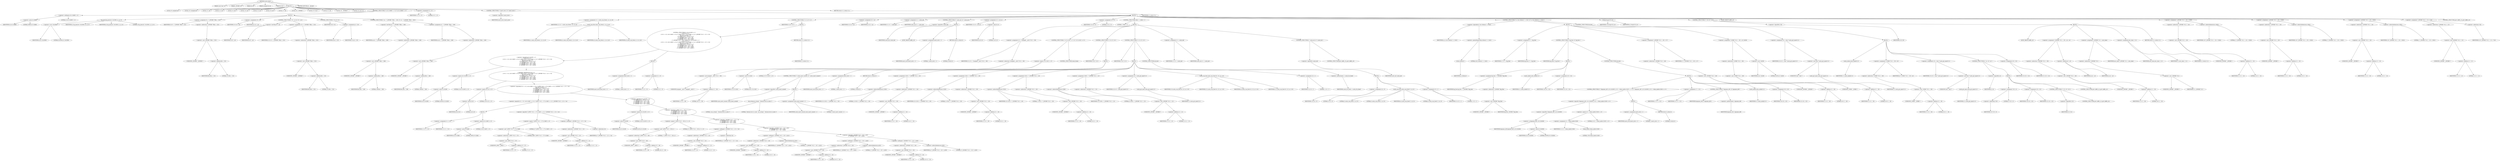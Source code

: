digraph cache_insert {  
"1000115" [label = "(METHOD,cache_insert)" ]
"1000116" [label = "(PARAM,const char *a1)" ]
"1000117" [label = "(PARAM,_DWORD *a2)" ]
"1000118" [label = "(PARAM,int a3)" ]
"1000119" [label = "(PARAM,unsigned int a4)" ]
"1000120" [label = "(PARAM,int a5)" ]
"1000121" [label = "(BLOCK,,)" ]
"1000122" [label = "(LOCAL,v9: unsigned int)" ]
"1000123" [label = "(LOCAL,v10: unsigned int)" ]
"1000124" [label = "(LOCAL,v11: int)" ]
"1000125" [label = "(LOCAL,v12: int)" ]
"1000126" [label = "(LOCAL,v13: int)" ]
"1000127" [label = "(LOCAL,v14: int)" ]
"1000128" [label = "(LOCAL,v15: int)" ]
"1000129" [label = "(LOCAL,v16: int)" ]
"1000130" [label = "(LOCAL,v17: int)" ]
"1000131" [label = "(LOCAL,v18: _DWORD *)" ]
"1000132" [label = "(LOCAL,v19: char *)" ]
"1000133" [label = "(LOCAL,v21: int)" ]
"1000134" [label = "(LOCAL,v22: _DWORD *)" ]
"1000135" [label = "(LOCAL,v23: int [ 4 ])" ]
"1000136" [label = "(CONTROL_STRUCTURE,if ( (a5 & 0x980) != 0 ),if ( (a5 & 0x980) != 0 ))" ]
"1000137" [label = "(<operator>.notEquals,(a5 & 0x980) != 0)" ]
"1000138" [label = "(<operator>.and,a5 & 0x980)" ]
"1000139" [label = "(IDENTIFIER,a5,a5 & 0x980)" ]
"1000140" [label = "(LITERAL,0x980,a5 & 0x980)" ]
"1000141" [label = "(LITERAL,0,(a5 & 0x980) != 0)" ]
"1000142" [label = "(BLOCK,,)" ]
"1000143" [label = "(log_query,log_query(a5 | 0x10000, a1, a2, 0))" ]
"1000144" [label = "(<operator>.or,a5 | 0x10000)" ]
"1000145" [label = "(IDENTIFIER,a5,a5 | 0x10000)" ]
"1000146" [label = "(LITERAL,0x10000,a5 | 0x10000)" ]
"1000147" [label = "(IDENTIFIER,a1,log_query(a5 | 0x10000, a1, a2, 0))" ]
"1000148" [label = "(IDENTIFIER,a2,log_query(a5 | 0x10000, a1, a2, 0))" ]
"1000149" [label = "(LITERAL,0,log_query(a5 | 0x10000, a1, a2, 0))" ]
"1000150" [label = "(<operator>.assignment,v9 = *(_DWORD *)(fbss + 252))" ]
"1000151" [label = "(IDENTIFIER,v9,v9 = *(_DWORD *)(fbss + 252))" ]
"1000152" [label = "(<operator>.indirection,*(_DWORD *)(fbss + 252))" ]
"1000153" [label = "(<operator>.cast,(_DWORD *)(fbss + 252))" ]
"1000154" [label = "(UNKNOWN,_DWORD *,_DWORD *)" ]
"1000155" [label = "(<operator>.addition,fbss + 252)" ]
"1000156" [label = "(IDENTIFIER,fbss,fbss + 252)" ]
"1000157" [label = "(LITERAL,252,fbss + 252)" ]
"1000158" [label = "(<operator>.assignment,v10 = a4)" ]
"1000159" [label = "(IDENTIFIER,v10,v10 = a4)" ]
"1000160" [label = "(IDENTIFIER,a4,v10 = a4)" ]
"1000161" [label = "(CONTROL_STRUCTURE,if ( v9 < a4 ),if ( v9 < a4 ))" ]
"1000162" [label = "(<operator>.lessThan,v9 < a4)" ]
"1000163" [label = "(IDENTIFIER,v9,v9 < a4)" ]
"1000164" [label = "(IDENTIFIER,a4,v9 < a4)" ]
"1000165" [label = "(<operator>.assignment,v10 = *(_DWORD *)(fbss + 252))" ]
"1000166" [label = "(IDENTIFIER,v10,v10 = *(_DWORD *)(fbss + 252))" ]
"1000167" [label = "(<operator>.indirection,*(_DWORD *)(fbss + 252))" ]
"1000168" [label = "(<operator>.cast,(_DWORD *)(fbss + 252))" ]
"1000169" [label = "(UNKNOWN,_DWORD *,_DWORD *)" ]
"1000170" [label = "(<operator>.addition,fbss + 252)" ]
"1000171" [label = "(IDENTIFIER,fbss,fbss + 252)" ]
"1000172" [label = "(LITERAL,252,fbss + 252)" ]
"1000173" [label = "(CONTROL_STRUCTURE,if ( v9 ),if ( v9 ))" ]
"1000174" [label = "(IDENTIFIER,v9,if ( v9 ))" ]
"1000175" [label = "(<operator>.assignment,a4 = v10)" ]
"1000176" [label = "(IDENTIFIER,a4,a4 = v10)" ]
"1000177" [label = "(IDENTIFIER,v10,a4 = v10)" ]
"1000178" [label = "(CONTROL_STRUCTURE,if ( a4 < *(_DWORD *)(fbss + 248) ),if ( a4 < *(_DWORD *)(fbss + 248) ))" ]
"1000179" [label = "(<operator>.lessThan,a4 < *(_DWORD *)(fbss + 248))" ]
"1000180" [label = "(IDENTIFIER,a4,a4 < *(_DWORD *)(fbss + 248))" ]
"1000181" [label = "(<operator>.indirection,*(_DWORD *)(fbss + 248))" ]
"1000182" [label = "(<operator>.cast,(_DWORD *)(fbss + 248))" ]
"1000183" [label = "(UNKNOWN,_DWORD *,_DWORD *)" ]
"1000184" [label = "(<operator>.addition,fbss + 248)" ]
"1000185" [label = "(IDENTIFIER,fbss,fbss + 248)" ]
"1000186" [label = "(LITERAL,248,fbss + 248)" ]
"1000187" [label = "(<operator>.assignment,a4 = *(_DWORD *)(fbss + 248))" ]
"1000188" [label = "(IDENTIFIER,a4,a4 = *(_DWORD *)(fbss + 248))" ]
"1000189" [label = "(<operator>.indirection,*(_DWORD *)(fbss + 248))" ]
"1000190" [label = "(<operator>.cast,(_DWORD *)(fbss + 248))" ]
"1000191" [label = "(UNKNOWN,_DWORD *,_DWORD *)" ]
"1000192" [label = "(<operator>.addition,fbss + 248)" ]
"1000193" [label = "(IDENTIFIER,fbss,fbss + 248)" ]
"1000194" [label = "(LITERAL,248,fbss + 248)" ]
"1000195" [label = "(<operator>.assignment,v11 = 0)" ]
"1000196" [label = "(IDENTIFIER,v11,v11 = 0)" ]
"1000197" [label = "(LITERAL,0,v11 = 0)" ]
"1000198" [label = "(CONTROL_STRUCTURE,if ( !insert_error ),if ( !insert_error ))" ]
"1000199" [label = "(<operator>.logicalNot,!insert_error)" ]
"1000200" [label = "(IDENTIFIER,insert_error,!insert_error)" ]
"1000201" [label = "(BLOCK,,)" ]
"1000202" [label = "(<operator>.assignment,v12 = cache_scan_free(a1, a2, a3, a5))" ]
"1000203" [label = "(IDENTIFIER,v12,v12 = cache_scan_free(a1, a2, a3, a5))" ]
"1000204" [label = "(cache_scan_free,cache_scan_free(a1, a2, a3, a5))" ]
"1000205" [label = "(IDENTIFIER,a1,cache_scan_free(a1, a2, a3, a5))" ]
"1000206" [label = "(IDENTIFIER,a2,cache_scan_free(a1, a2, a3, a5))" ]
"1000207" [label = "(IDENTIFIER,a3,cache_scan_free(a1, a2, a3, a5))" ]
"1000208" [label = "(IDENTIFIER,a5,cache_scan_free(a1, a2, a3, a5))" ]
"1000209" [label = "(CONTROL_STRUCTURE,if ( v12 ),if ( v12 ))" ]
"1000210" [label = "(IDENTIFIER,v12,if ( v12 ))" ]
"1000211" [label = "(BLOCK,,)" ]
"1000212" [label = "(CONTROL_STRUCTURE,if ( (a5 & 0x180) == 0\n        || (a5 & 8) == 0\n        || ((v11 = v12, (a5 & 0x80) == 0) || (*(_BYTE *)(v12 + 37) & 0x80) == 0 || *(_DWORD *)(v12 + 12) != *a2)\n        && ((a5 & 0x100) == 0\n         || (*(_BYTE *)(v12 + 36) & 1) == 0\n         || *(_DWORD *)(v12 + 12) != *a2\n         || *(_DWORD *)(v12 + 16) != a2[1]\n         || *(_DWORD *)(v12 + 20) != a2[2]\n         || *(_DWORD *)(v12 + 24) != a2[3]) ),if ( (a5 & 0x180) == 0\n        || (a5 & 8) == 0\n        || ((v11 = v12, (a5 & 0x80) == 0) || (*(_BYTE *)(v12 + 37) & 0x80) == 0 || *(_DWORD *)(v12 + 12) != *a2)\n        && ((a5 & 0x100) == 0\n         || (*(_BYTE *)(v12 + 36) & 1) == 0\n         || *(_DWORD *)(v12 + 12) != *a2\n         || *(_DWORD *)(v12 + 16) != a2[1]\n         || *(_DWORD *)(v12 + 20) != a2[2]\n         || *(_DWORD *)(v12 + 24) != a2[3]) ))" ]
"1000213" [label = "(<operator>.logicalOr,(a5 & 0x180) == 0\n        || (a5 & 8) == 0\n        || ((v11 = v12, (a5 & 0x80) == 0) || (*(_BYTE *)(v12 + 37) & 0x80) == 0 || *(_DWORD *)(v12 + 12) != *a2)\n        && ((a5 & 0x100) == 0\n         || (*(_BYTE *)(v12 + 36) & 1) == 0\n         || *(_DWORD *)(v12 + 12) != *a2\n         || *(_DWORD *)(v12 + 16) != a2[1]\n         || *(_DWORD *)(v12 + 20) != a2[2]\n         || *(_DWORD *)(v12 + 24) != a2[3]))" ]
"1000214" [label = "(<operator>.equals,(a5 & 0x180) == 0)" ]
"1000215" [label = "(<operator>.and,a5 & 0x180)" ]
"1000216" [label = "(IDENTIFIER,a5,a5 & 0x180)" ]
"1000217" [label = "(LITERAL,0x180,a5 & 0x180)" ]
"1000218" [label = "(LITERAL,0,(a5 & 0x180) == 0)" ]
"1000219" [label = "(<operator>.logicalOr,(a5 & 8) == 0\n        || ((v11 = v12, (a5 & 0x80) == 0) || (*(_BYTE *)(v12 + 37) & 0x80) == 0 || *(_DWORD *)(v12 + 12) != *a2)\n        && ((a5 & 0x100) == 0\n         || (*(_BYTE *)(v12 + 36) & 1) == 0\n         || *(_DWORD *)(v12 + 12) != *a2\n         || *(_DWORD *)(v12 + 16) != a2[1]\n         || *(_DWORD *)(v12 + 20) != a2[2]\n         || *(_DWORD *)(v12 + 24) != a2[3]))" ]
"1000220" [label = "(<operator>.equals,(a5 & 8) == 0)" ]
"1000221" [label = "(<operator>.and,a5 & 8)" ]
"1000222" [label = "(IDENTIFIER,a5,a5 & 8)" ]
"1000223" [label = "(LITERAL,8,a5 & 8)" ]
"1000224" [label = "(LITERAL,0,(a5 & 8) == 0)" ]
"1000225" [label = "(<operator>.logicalAnd,((v11 = v12, (a5 & 0x80) == 0) || (*(_BYTE *)(v12 + 37) & 0x80) == 0 || *(_DWORD *)(v12 + 12) != *a2)\n        && ((a5 & 0x100) == 0\n         || (*(_BYTE *)(v12 + 36) & 1) == 0\n         || *(_DWORD *)(v12 + 12) != *a2\n         || *(_DWORD *)(v12 + 16) != a2[1]\n         || *(_DWORD *)(v12 + 20) != a2[2]\n         || *(_DWORD *)(v12 + 24) != a2[3]))" ]
"1000226" [label = "(<operator>.logicalOr,(v11 = v12, (a5 & 0x80) == 0) || (*(_BYTE *)(v12 + 37) & 0x80) == 0 || *(_DWORD *)(v12 + 12) != *a2)" ]
"1000227" [label = "(BLOCK,,)" ]
"1000228" [label = "(<operator>.assignment,v11 = v12)" ]
"1000229" [label = "(IDENTIFIER,v11,v11 = v12)" ]
"1000230" [label = "(IDENTIFIER,v12,v11 = v12)" ]
"1000231" [label = "(<operator>.equals,(a5 & 0x80) == 0)" ]
"1000232" [label = "(<operator>.and,a5 & 0x80)" ]
"1000233" [label = "(IDENTIFIER,a5,a5 & 0x80)" ]
"1000234" [label = "(LITERAL,0x80,a5 & 0x80)" ]
"1000235" [label = "(LITERAL,0,(a5 & 0x80) == 0)" ]
"1000236" [label = "(<operator>.logicalOr,(*(_BYTE *)(v12 + 37) & 0x80) == 0 || *(_DWORD *)(v12 + 12) != *a2)" ]
"1000237" [label = "(<operator>.equals,(*(_BYTE *)(v12 + 37) & 0x80) == 0)" ]
"1000238" [label = "(<operator>.and,*(_BYTE *)(v12 + 37) & 0x80)" ]
"1000239" [label = "(<operator>.indirection,*(_BYTE *)(v12 + 37))" ]
"1000240" [label = "(<operator>.cast,(_BYTE *)(v12 + 37))" ]
"1000241" [label = "(UNKNOWN,_BYTE *,_BYTE *)" ]
"1000242" [label = "(<operator>.addition,v12 + 37)" ]
"1000243" [label = "(IDENTIFIER,v12,v12 + 37)" ]
"1000244" [label = "(LITERAL,37,v12 + 37)" ]
"1000245" [label = "(LITERAL,0x80,*(_BYTE *)(v12 + 37) & 0x80)" ]
"1000246" [label = "(LITERAL,0,(*(_BYTE *)(v12 + 37) & 0x80) == 0)" ]
"1000247" [label = "(<operator>.notEquals,*(_DWORD *)(v12 + 12) != *a2)" ]
"1000248" [label = "(<operator>.indirection,*(_DWORD *)(v12 + 12))" ]
"1000249" [label = "(<operator>.cast,(_DWORD *)(v12 + 12))" ]
"1000250" [label = "(UNKNOWN,_DWORD *,_DWORD *)" ]
"1000251" [label = "(<operator>.addition,v12 + 12)" ]
"1000252" [label = "(IDENTIFIER,v12,v12 + 12)" ]
"1000253" [label = "(LITERAL,12,v12 + 12)" ]
"1000254" [label = "(<operator>.indirection,*a2)" ]
"1000255" [label = "(IDENTIFIER,a2,*(_DWORD *)(v12 + 12) != *a2)" ]
"1000256" [label = "(<operator>.logicalOr,(a5 & 0x100) == 0\n         || (*(_BYTE *)(v12 + 36) & 1) == 0\n         || *(_DWORD *)(v12 + 12) != *a2\n         || *(_DWORD *)(v12 + 16) != a2[1]\n         || *(_DWORD *)(v12 + 20) != a2[2]\n         || *(_DWORD *)(v12 + 24) != a2[3])" ]
"1000257" [label = "(<operator>.equals,(a5 & 0x100) == 0)" ]
"1000258" [label = "(<operator>.and,a5 & 0x100)" ]
"1000259" [label = "(IDENTIFIER,a5,a5 & 0x100)" ]
"1000260" [label = "(LITERAL,0x100,a5 & 0x100)" ]
"1000261" [label = "(LITERAL,0,(a5 & 0x100) == 0)" ]
"1000262" [label = "(<operator>.logicalOr,(*(_BYTE *)(v12 + 36) & 1) == 0\n         || *(_DWORD *)(v12 + 12) != *a2\n         || *(_DWORD *)(v12 + 16) != a2[1]\n         || *(_DWORD *)(v12 + 20) != a2[2]\n         || *(_DWORD *)(v12 + 24) != a2[3])" ]
"1000263" [label = "(<operator>.equals,(*(_BYTE *)(v12 + 36) & 1) == 0)" ]
"1000264" [label = "(<operator>.and,*(_BYTE *)(v12 + 36) & 1)" ]
"1000265" [label = "(<operator>.indirection,*(_BYTE *)(v12 + 36))" ]
"1000266" [label = "(<operator>.cast,(_BYTE *)(v12 + 36))" ]
"1000267" [label = "(UNKNOWN,_BYTE *,_BYTE *)" ]
"1000268" [label = "(<operator>.addition,v12 + 36)" ]
"1000269" [label = "(IDENTIFIER,v12,v12 + 36)" ]
"1000270" [label = "(LITERAL,36,v12 + 36)" ]
"1000271" [label = "(LITERAL,1,*(_BYTE *)(v12 + 36) & 1)" ]
"1000272" [label = "(LITERAL,0,(*(_BYTE *)(v12 + 36) & 1) == 0)" ]
"1000273" [label = "(<operator>.logicalOr,*(_DWORD *)(v12 + 12) != *a2\n         || *(_DWORD *)(v12 + 16) != a2[1]\n         || *(_DWORD *)(v12 + 20) != a2[2]\n         || *(_DWORD *)(v12 + 24) != a2[3])" ]
"1000274" [label = "(<operator>.notEquals,*(_DWORD *)(v12 + 12) != *a2)" ]
"1000275" [label = "(<operator>.indirection,*(_DWORD *)(v12 + 12))" ]
"1000276" [label = "(<operator>.cast,(_DWORD *)(v12 + 12))" ]
"1000277" [label = "(UNKNOWN,_DWORD *,_DWORD *)" ]
"1000278" [label = "(<operator>.addition,v12 + 12)" ]
"1000279" [label = "(IDENTIFIER,v12,v12 + 12)" ]
"1000280" [label = "(LITERAL,12,v12 + 12)" ]
"1000281" [label = "(<operator>.indirection,*a2)" ]
"1000282" [label = "(IDENTIFIER,a2,*(_DWORD *)(v12 + 12) != *a2)" ]
"1000283" [label = "(<operator>.logicalOr,*(_DWORD *)(v12 + 16) != a2[1]\n         || *(_DWORD *)(v12 + 20) != a2[2]\n         || *(_DWORD *)(v12 + 24) != a2[3])" ]
"1000284" [label = "(<operator>.notEquals,*(_DWORD *)(v12 + 16) != a2[1])" ]
"1000285" [label = "(<operator>.indirection,*(_DWORD *)(v12 + 16))" ]
"1000286" [label = "(<operator>.cast,(_DWORD *)(v12 + 16))" ]
"1000287" [label = "(UNKNOWN,_DWORD *,_DWORD *)" ]
"1000288" [label = "(<operator>.addition,v12 + 16)" ]
"1000289" [label = "(IDENTIFIER,v12,v12 + 16)" ]
"1000290" [label = "(LITERAL,16,v12 + 16)" ]
"1000291" [label = "(<operator>.indirectIndexAccess,a2[1])" ]
"1000292" [label = "(IDENTIFIER,a2,*(_DWORD *)(v12 + 16) != a2[1])" ]
"1000293" [label = "(LITERAL,1,*(_DWORD *)(v12 + 16) != a2[1])" ]
"1000294" [label = "(<operator>.logicalOr,*(_DWORD *)(v12 + 20) != a2[2]\n         || *(_DWORD *)(v12 + 24) != a2[3])" ]
"1000295" [label = "(<operator>.notEquals,*(_DWORD *)(v12 + 20) != a2[2])" ]
"1000296" [label = "(<operator>.indirection,*(_DWORD *)(v12 + 20))" ]
"1000297" [label = "(<operator>.cast,(_DWORD *)(v12 + 20))" ]
"1000298" [label = "(UNKNOWN,_DWORD *,_DWORD *)" ]
"1000299" [label = "(<operator>.addition,v12 + 20)" ]
"1000300" [label = "(IDENTIFIER,v12,v12 + 20)" ]
"1000301" [label = "(LITERAL,20,v12 + 20)" ]
"1000302" [label = "(<operator>.indirectIndexAccess,a2[2])" ]
"1000303" [label = "(IDENTIFIER,a2,*(_DWORD *)(v12 + 20) != a2[2])" ]
"1000304" [label = "(LITERAL,2,*(_DWORD *)(v12 + 20) != a2[2])" ]
"1000305" [label = "(<operator>.notEquals,*(_DWORD *)(v12 + 24) != a2[3])" ]
"1000306" [label = "(<operator>.indirection,*(_DWORD *)(v12 + 24))" ]
"1000307" [label = "(<operator>.cast,(_DWORD *)(v12 + 24))" ]
"1000308" [label = "(UNKNOWN,_DWORD *,_DWORD *)" ]
"1000309" [label = "(<operator>.addition,v12 + 24)" ]
"1000310" [label = "(IDENTIFIER,v12,v12 + 24)" ]
"1000311" [label = "(LITERAL,24,v12 + 24)" ]
"1000312" [label = "(<operator>.indirectIndexAccess,a2[3])" ]
"1000313" [label = "(IDENTIFIER,a2,*(_DWORD *)(v12 + 24) != a2[3])" ]
"1000314" [label = "(LITERAL,3,*(_DWORD *)(v12 + 24) != a2[3])" ]
"1000315" [label = "(BLOCK,,)" ]
"1000316" [label = "(<operator>.assignment,insert_error = 1)" ]
"1000317" [label = "(IDENTIFIER,insert_error,insert_error = 1)" ]
"1000318" [label = "(LITERAL,1,insert_error = 1)" ]
"1000319" [label = "(<operator>.assignment,v11 = 0)" ]
"1000320" [label = "(IDENTIFIER,v11,v11 = 0)" ]
"1000321" [label = "(LITERAL,0,v11 = 0)" ]
"1000322" [label = "(RETURN,return v11;,return v11;)" ]
"1000323" [label = "(IDENTIFIER,v11,return v11;)" ]
"1000324" [label = "(<operator>.assignment,v22 = a2)" ]
"1000325" [label = "(IDENTIFIER,v22,v22 = a2)" ]
"1000326" [label = "(IDENTIFIER,a2,v22 = a2)" ]
"1000327" [label = "(<operator>.assignment,v11 = cache_tail)" ]
"1000328" [label = "(IDENTIFIER,v11,v11 = cache_tail)" ]
"1000329" [label = "(IDENTIFIER,cache_tail,v11 = cache_tail)" ]
"1000330" [label = "(CONTROL_STRUCTURE,if ( !cache_tail ),if ( !cache_tail ))" ]
"1000331" [label = "(<operator>.logicalNot,!cache_tail)" ]
"1000332" [label = "(IDENTIFIER,cache_tail,!cache_tail)" ]
"1000333" [label = "(BLOCK,,)" ]
"1000334" [label = "(JUMP_TARGET,LABEL_30)" ]
"1000335" [label = "(<operator>.assignment,insert_error = 1)" ]
"1000336" [label = "(IDENTIFIER,insert_error,insert_error = 1)" ]
"1000337" [label = "(LITERAL,1,insert_error = 1)" ]
"1000338" [label = "(RETURN,return 0;,return 0;)" ]
"1000339" [label = "(LITERAL,0,return 0;)" ]
"1000340" [label = "(<operator>.assignment,v13 = a5 & 4)" ]
"1000341" [label = "(IDENTIFIER,v13,v13 = a5 & 4)" ]
"1000342" [label = "(<operator>.and,a5 & 4)" ]
"1000343" [label = "(IDENTIFIER,a5,a5 & 4)" ]
"1000344" [label = "(LITERAL,4,a5 & 4)" ]
"1000345" [label = "(<operator>.assignment,v14 = 0)" ]
"1000346" [label = "(IDENTIFIER,v14,v14 = 0)" ]
"1000347" [label = "(LITERAL,0,v14 = 0)" ]
"1000348" [label = "(CONTROL_STRUCTURE,while ( 1 ),while ( 1 ))" ]
"1000349" [label = "(LITERAL,1,while ( 1 ))" ]
"1000350" [label = "(BLOCK,,)" ]
"1000351" [label = "(<operator>.assignment,v15 = *(unsigned __int16 *)(v11 + 36))" ]
"1000352" [label = "(IDENTIFIER,v15,v15 = *(unsigned __int16 *)(v11 + 36))" ]
"1000353" [label = "(<operator>.indirection,*(unsigned __int16 *)(v11 + 36))" ]
"1000354" [label = "(<operator>.cast,(unsigned __int16 *)(v11 + 36))" ]
"1000355" [label = "(UNKNOWN,unsigned __int16 *,unsigned __int16 *)" ]
"1000356" [label = "(<operator>.addition,v11 + 36)" ]
"1000357" [label = "(IDENTIFIER,v11,v11 + 36)" ]
"1000358" [label = "(LITERAL,36,v11 + 36)" ]
"1000359" [label = "(CONTROL_STRUCTURE,if ( (v15 & 0xC) == 0 ),if ( (v15 & 0xC) == 0 ))" ]
"1000360" [label = "(<operator>.equals,(v15 & 0xC) == 0)" ]
"1000361" [label = "(<operator>.and,v15 & 0xC)" ]
"1000362" [label = "(IDENTIFIER,v15,v15 & 0xC)" ]
"1000363" [label = "(LITERAL,0xC,v15 & 0xC)" ]
"1000364" [label = "(LITERAL,0,(v15 & 0xC) == 0)" ]
"1000365" [label = "(CONTROL_STRUCTURE,break;,break;)" ]
"1000366" [label = "(CONTROL_STRUCTURE,if ( v14 ),if ( v14 ))" ]
"1000367" [label = "(IDENTIFIER,v14,if ( v14 ))" ]
"1000368" [label = "(BLOCK,,)" ]
"1000369" [label = "(CONTROL_STRUCTURE,if ( !cache_insert_warned ),if ( !cache_insert_warned ))" ]
"1000370" [label = "(<operator>.logicalNot,!cache_insert_warned)" ]
"1000371" [label = "(IDENTIFIER,cache_insert_warned,!cache_insert_warned)" ]
"1000372" [label = "(BLOCK,,)" ]
"1000373" [label = "(my_syslog,my_syslog(3, \"Internal error in cache.\"))" ]
"1000374" [label = "(LITERAL,3,my_syslog(3, \"Internal error in cache.\"))" ]
"1000375" [label = "(LITERAL,\"Internal error in cache.\",my_syslog(3, \"Internal error in cache.\"))" ]
"1000376" [label = "(<operator>.assignment,cache_insert_warned = 1)" ]
"1000377" [label = "(IDENTIFIER,cache_insert_warned,cache_insert_warned = 1)" ]
"1000378" [label = "(LITERAL,1,cache_insert_warned = 1)" ]
"1000379" [label = "(<operator>.assignment,insert_error = 1)" ]
"1000380" [label = "(IDENTIFIER,insert_error,insert_error = 1)" ]
"1000381" [label = "(LITERAL,1,insert_error = 1)" ]
"1000382" [label = "(RETURN,return 0;,return 0;)" ]
"1000383" [label = "(LITERAL,0,return 0;)" ]
"1000384" [label = "(CONTROL_STRUCTURE,if ( v13 ),if ( v13 ))" ]
"1000385" [label = "(IDENTIFIER,v13,if ( v13 ))" ]
"1000386" [label = "(BLOCK,,)" ]
"1000387" [label = "(<operator>.assignment,v23[3] = *(_DWORD *)(v11 + 24))" ]
"1000388" [label = "(<operator>.indirectIndexAccess,v23[3])" ]
"1000389" [label = "(IDENTIFIER,v23,v23[3] = *(_DWORD *)(v11 + 24))" ]
"1000390" [label = "(LITERAL,3,v23[3] = *(_DWORD *)(v11 + 24))" ]
"1000391" [label = "(<operator>.indirection,*(_DWORD *)(v11 + 24))" ]
"1000392" [label = "(<operator>.cast,(_DWORD *)(v11 + 24))" ]
"1000393" [label = "(UNKNOWN,_DWORD *,_DWORD *)" ]
"1000394" [label = "(<operator>.addition,v11 + 24)" ]
"1000395" [label = "(IDENTIFIER,v11,v11 + 24)" ]
"1000396" [label = "(LITERAL,24,v11 + 24)" ]
"1000397" [label = "(<operator>.assignment,v23[2] = *(_DWORD *)(v11 + 20))" ]
"1000398" [label = "(<operator>.indirectIndexAccess,v23[2])" ]
"1000399" [label = "(IDENTIFIER,v23,v23[2] = *(_DWORD *)(v11 + 20))" ]
"1000400" [label = "(LITERAL,2,v23[2] = *(_DWORD *)(v11 + 20))" ]
"1000401" [label = "(<operator>.indirection,*(_DWORD *)(v11 + 20))" ]
"1000402" [label = "(<operator>.cast,(_DWORD *)(v11 + 20))" ]
"1000403" [label = "(UNKNOWN,_DWORD *,_DWORD *)" ]
"1000404" [label = "(<operator>.addition,v11 + 20)" ]
"1000405" [label = "(IDENTIFIER,v11,v11 + 20)" ]
"1000406" [label = "(LITERAL,20,v11 + 20)" ]
"1000407" [label = "(<operator>.assignment,v23[1] = *(_DWORD *)(v11 + 16))" ]
"1000408" [label = "(<operator>.indirectIndexAccess,v23[1])" ]
"1000409" [label = "(IDENTIFIER,v23,v23[1] = *(_DWORD *)(v11 + 16))" ]
"1000410" [label = "(LITERAL,1,v23[1] = *(_DWORD *)(v11 + 16))" ]
"1000411" [label = "(<operator>.indirection,*(_DWORD *)(v11 + 16))" ]
"1000412" [label = "(<operator>.cast,(_DWORD *)(v11 + 16))" ]
"1000413" [label = "(UNKNOWN,_DWORD *,_DWORD *)" ]
"1000414" [label = "(<operator>.addition,v11 + 16)" ]
"1000415" [label = "(IDENTIFIER,v11,v11 + 16)" ]
"1000416" [label = "(LITERAL,16,v11 + 16)" ]
"1000417" [label = "(<operator>.assignment,v23[0] = *(_DWORD *)(v11 + 12))" ]
"1000418" [label = "(<operator>.indirectIndexAccess,v23[0])" ]
"1000419" [label = "(IDENTIFIER,v23,v23[0] = *(_DWORD *)(v11 + 12))" ]
"1000420" [label = "(LITERAL,0,v23[0] = *(_DWORD *)(v11 + 12))" ]
"1000421" [label = "(<operator>.indirection,*(_DWORD *)(v11 + 12))" ]
"1000422" [label = "(<operator>.cast,(_DWORD *)(v11 + 12))" ]
"1000423" [label = "(UNKNOWN,_DWORD *,_DWORD *)" ]
"1000424" [label = "(<operator>.addition,v11 + 12)" ]
"1000425" [label = "(IDENTIFIER,v11,v11 + 12)" ]
"1000426" [label = "(LITERAL,12,v11 + 12)" ]
"1000427" [label = "(<operator>.assignment,v16 = cache_get_name(v11))" ]
"1000428" [label = "(IDENTIFIER,v16,v16 = cache_get_name(v11))" ]
"1000429" [label = "(cache_get_name,cache_get_name(v11))" ]
"1000430" [label = "(IDENTIFIER,v11,cache_get_name(v11))" ]
"1000431" [label = "(cache_scan_free,cache_scan_free(v16, v23, a3, v15))" ]
"1000432" [label = "(IDENTIFIER,v16,cache_scan_free(v16, v23, a3, v15))" ]
"1000433" [label = "(IDENTIFIER,v23,cache_scan_free(v16, v23, a3, v15))" ]
"1000434" [label = "(IDENTIFIER,a3,cache_scan_free(v16, v23, a3, v15))" ]
"1000435" [label = "(IDENTIFIER,v15,cache_scan_free(v16, v23, a3, v15))" ]
"1000436" [label = "(<operator>.assignment,v14 = 1)" ]
"1000437" [label = "(IDENTIFIER,v14,v14 = 1)" ]
"1000438" [label = "(LITERAL,1,v14 = 1)" ]
"1000439" [label = "(<operator>.preIncrement,++cache_live_freed)" ]
"1000440" [label = "(IDENTIFIER,cache_live_freed,++cache_live_freed)" ]
"1000441" [label = "(CONTROL_STRUCTURE,else,else)" ]
"1000442" [label = "(BLOCK,,)" ]
"1000443" [label = "(<operator>.assignment,v14 = 0)" ]
"1000444" [label = "(IDENTIFIER,v14,v14 = 0)" ]
"1000445" [label = "(LITERAL,0,v14 = 0)" ]
"1000446" [label = "(cache_scan_free,cache_scan_free(0, 0, a3, 0))" ]
"1000447" [label = "(LITERAL,0,cache_scan_free(0, 0, a3, 0))" ]
"1000448" [label = "(LITERAL,0,cache_scan_free(0, 0, a3, 0))" ]
"1000449" [label = "(IDENTIFIER,a3,cache_scan_free(0, 0, a3, 0))" ]
"1000450" [label = "(LITERAL,0,cache_scan_free(0, 0, a3, 0))" ]
"1000451" [label = "(<operator>.assignment,v13 = 1)" ]
"1000452" [label = "(IDENTIFIER,v13,v13 = 1)" ]
"1000453" [label = "(LITERAL,1,v13 = 1)" ]
"1000454" [label = "(<operator>.assignment,v11 = cache_tail)" ]
"1000455" [label = "(IDENTIFIER,v11,v11 = cache_tail)" ]
"1000456" [label = "(IDENTIFIER,cache_tail,v11 = cache_tail)" ]
"1000457" [label = "(CONTROL_STRUCTURE,if ( !cache_tail ),if ( !cache_tail ))" ]
"1000458" [label = "(<operator>.logicalNot,!cache_tail)" ]
"1000459" [label = "(IDENTIFIER,cache_tail,!cache_tail)" ]
"1000460" [label = "(CONTROL_STRUCTURE,goto LABEL_30;,goto LABEL_30;)" ]
"1000461" [label = "(CONTROL_STRUCTURE,if ( a1 && strlen(a1) >= 0x32 ),if ( a1 && strlen(a1) >= 0x32 ))" ]
"1000462" [label = "(<operator>.logicalAnd,a1 && strlen(a1) >= 0x32)" ]
"1000463" [label = "(IDENTIFIER,a1,a1 && strlen(a1) >= 0x32)" ]
"1000464" [label = "(<operator>.greaterEqualsThan,strlen(a1) >= 0x32)" ]
"1000465" [label = "(strlen,strlen(a1))" ]
"1000466" [label = "(IDENTIFIER,a1,strlen(a1))" ]
"1000467" [label = "(LITERAL,0x32,strlen(a1) >= 0x32)" ]
"1000468" [label = "(BLOCK,,)" ]
"1000469" [label = "(<operator>.assignment,v17 = big_free)" ]
"1000470" [label = "(IDENTIFIER,v17,v17 = big_free)" ]
"1000471" [label = "(IDENTIFIER,big_free,v17 = big_free)" ]
"1000472" [label = "(CONTROL_STRUCTURE,if ( big_free ),if ( big_free ))" ]
"1000473" [label = "(IDENTIFIER,big_free,if ( big_free ))" ]
"1000474" [label = "(BLOCK,,)" ]
"1000475" [label = "(<operator>.assignment,big_free = *(_DWORD *)big_free)" ]
"1000476" [label = "(IDENTIFIER,big_free,big_free = *(_DWORD *)big_free)" ]
"1000477" [label = "(<operator>.indirection,*(_DWORD *)big_free)" ]
"1000478" [label = "(<operator>.cast,(_DWORD *)big_free)" ]
"1000479" [label = "(UNKNOWN,_DWORD *,_DWORD *)" ]
"1000480" [label = "(IDENTIFIER,big_free,(_DWORD *)big_free)" ]
"1000481" [label = "(cache_unlink,cache_unlink(v11))" ]
"1000482" [label = "(IDENTIFIER,v11,cache_unlink(v11))" ]
"1000483" [label = "(<operator>.assignment,v18 = v22)" ]
"1000484" [label = "(IDENTIFIER,v18,v18 = v22)" ]
"1000485" [label = "(IDENTIFIER,v22,v18 = v22)" ]
"1000486" [label = "(CONTROL_STRUCTURE,else,else)" ]
"1000487" [label = "(BLOCK,,)" ]
"1000488" [label = "(CONTROL_STRUCTURE,if ( !(bignames_left | a5 & 0x5000) || (v21 = whine_malloc(1028)) == 0 ),if ( !(bignames_left | a5 & 0x5000) || (v21 = whine_malloc(1028)) == 0 ))" ]
"1000489" [label = "(<operator>.logicalOr,!(bignames_left | a5 & 0x5000) || (v21 = whine_malloc(1028)) == 0)" ]
"1000490" [label = "(<operator>.logicalNot,!(bignames_left | a5 & 0x5000))" ]
"1000491" [label = "(<operator>.or,bignames_left | a5 & 0x5000)" ]
"1000492" [label = "(IDENTIFIER,bignames_left,bignames_left | a5 & 0x5000)" ]
"1000493" [label = "(<operator>.and,a5 & 0x5000)" ]
"1000494" [label = "(IDENTIFIER,a5,a5 & 0x5000)" ]
"1000495" [label = "(LITERAL,0x5000,a5 & 0x5000)" ]
"1000496" [label = "(<operator>.equals,(v21 = whine_malloc(1028)) == 0)" ]
"1000497" [label = "(<operator>.assignment,v21 = whine_malloc(1028))" ]
"1000498" [label = "(IDENTIFIER,v21,v21 = whine_malloc(1028))" ]
"1000499" [label = "(whine_malloc,whine_malloc(1028))" ]
"1000500" [label = "(LITERAL,1028,whine_malloc(1028))" ]
"1000501" [label = "(LITERAL,0,(v21 = whine_malloc(1028)) == 0)" ]
"1000502" [label = "(BLOCK,,)" ]
"1000503" [label = "(<operator>.assignment,insert_error = 1)" ]
"1000504" [label = "(IDENTIFIER,insert_error,insert_error = 1)" ]
"1000505" [label = "(LITERAL,1,insert_error = 1)" ]
"1000506" [label = "(RETURN,return 0;,return 0;)" ]
"1000507" [label = "(LITERAL,0,return 0;)" ]
"1000508" [label = "(<operator>.assignment,v17 = v21)" ]
"1000509" [label = "(IDENTIFIER,v17,v17 = v21)" ]
"1000510" [label = "(IDENTIFIER,v21,v17 = v21)" ]
"1000511" [label = "(CONTROL_STRUCTURE,if ( bignames_left ),if ( bignames_left ))" ]
"1000512" [label = "(IDENTIFIER,bignames_left,if ( bignames_left ))" ]
"1000513" [label = "(<operator>.preDecrement,--bignames_left)" ]
"1000514" [label = "(IDENTIFIER,bignames_left,--bignames_left)" ]
"1000515" [label = "(cache_unlink,cache_unlink(v11))" ]
"1000516" [label = "(IDENTIFIER,v11,cache_unlink(v11))" ]
"1000517" [label = "(<operator>.assignment,v18 = v22)" ]
"1000518" [label = "(IDENTIFIER,v18,v18 = v22)" ]
"1000519" [label = "(IDENTIFIER,v22,v18 = v22)" ]
"1000520" [label = "(<operator>.assignment,*(_DWORD *)(v11 + 40) = v17)" ]
"1000521" [label = "(<operator>.indirection,*(_DWORD *)(v11 + 40))" ]
"1000522" [label = "(<operator>.cast,(_DWORD *)(v11 + 40))" ]
"1000523" [label = "(UNKNOWN,_DWORD *,_DWORD *)" ]
"1000524" [label = "(<operator>.addition,v11 + 40)" ]
"1000525" [label = "(IDENTIFIER,v11,v11 + 40)" ]
"1000526" [label = "(LITERAL,40,v11 + 40)" ]
"1000527" [label = "(IDENTIFIER,v17,*(_DWORD *)(v11 + 40) = v17)" ]
"1000528" [label = "(<operator>.assignment,*(_WORD *)(v11 + 36) = a5 | 0x200)" ]
"1000529" [label = "(<operator>.indirection,*(_WORD *)(v11 + 36))" ]
"1000530" [label = "(<operator>.cast,(_WORD *)(v11 + 36))" ]
"1000531" [label = "(UNKNOWN,_WORD *,_WORD *)" ]
"1000532" [label = "(<operator>.addition,v11 + 36)" ]
"1000533" [label = "(IDENTIFIER,v11,v11 + 36)" ]
"1000534" [label = "(LITERAL,36,v11 + 36)" ]
"1000535" [label = "(<operator>.or,a5 | 0x200)" ]
"1000536" [label = "(IDENTIFIER,a5,a5 | 0x200)" ]
"1000537" [label = "(LITERAL,0x200,a5 | 0x200)" ]
"1000538" [label = "(<operator>.assignment,v19 = (char *)cache_get_name(v11))" ]
"1000539" [label = "(IDENTIFIER,v19,v19 = (char *)cache_get_name(v11))" ]
"1000540" [label = "(<operator>.cast,(char *)cache_get_name(v11))" ]
"1000541" [label = "(UNKNOWN,char *,char *)" ]
"1000542" [label = "(cache_get_name,cache_get_name(v11))" ]
"1000543" [label = "(IDENTIFIER,v11,cache_get_name(v11))" ]
"1000544" [label = "(CONTROL_STRUCTURE,else,else)" ]
"1000545" [label = "(BLOCK,,)" ]
"1000546" [label = "(cache_unlink,cache_unlink(v11))" ]
"1000547" [label = "(IDENTIFIER,v11,cache_unlink(v11))" ]
"1000548" [label = "(<operator>.assignment,*(_WORD *)(v11 + 36) = a5)" ]
"1000549" [label = "(<operator>.indirection,*(_WORD *)(v11 + 36))" ]
"1000550" [label = "(<operator>.cast,(_WORD *)(v11 + 36))" ]
"1000551" [label = "(UNKNOWN,_WORD *,_WORD *)" ]
"1000552" [label = "(<operator>.addition,v11 + 36)" ]
"1000553" [label = "(IDENTIFIER,v11,v11 + 36)" ]
"1000554" [label = "(LITERAL,36,v11 + 36)" ]
"1000555" [label = "(IDENTIFIER,a5,*(_WORD *)(v11 + 36) = a5)" ]
"1000556" [label = "(<operator>.assignment,v19 = (char *)cache_get_name(v11))" ]
"1000557" [label = "(IDENTIFIER,v19,v19 = (char *)cache_get_name(v11))" ]
"1000558" [label = "(<operator>.cast,(char *)cache_get_name(v11))" ]
"1000559" [label = "(UNKNOWN,char *,char *)" ]
"1000560" [label = "(cache_get_name,cache_get_name(v11))" ]
"1000561" [label = "(IDENTIFIER,v11,cache_get_name(v11))" ]
"1000562" [label = "(CONTROL_STRUCTURE,if ( !a1 ),if ( !a1 ))" ]
"1000563" [label = "(<operator>.logicalNot,!a1)" ]
"1000564" [label = "(IDENTIFIER,a1,!a1)" ]
"1000565" [label = "(BLOCK,,)" ]
"1000566" [label = "(<operator>.assignment,*v19 = 0)" ]
"1000567" [label = "(<operator>.indirection,*v19)" ]
"1000568" [label = "(IDENTIFIER,v19,*v19 = 0)" ]
"1000569" [label = "(LITERAL,0,*v19 = 0)" ]
"1000570" [label = "(<operator>.assignment,v18 = v22)" ]
"1000571" [label = "(IDENTIFIER,v18,v18 = v22)" ]
"1000572" [label = "(IDENTIFIER,v22,v18 = v22)" ]
"1000573" [label = "(CONTROL_STRUCTURE,if ( !v22 ),if ( !v22 ))" ]
"1000574" [label = "(<operator>.logicalNot,!v22)" ]
"1000575" [label = "(IDENTIFIER,v22,!v22)" ]
"1000576" [label = "(CONTROL_STRUCTURE,goto LABEL_43;,goto LABEL_43;)" ]
"1000577" [label = "(CONTROL_STRUCTURE,goto LABEL_42;,goto LABEL_42;)" ]
"1000578" [label = "(<operator>.assignment,v18 = v22)" ]
"1000579" [label = "(IDENTIFIER,v18,v18 = v22)" ]
"1000580" [label = "(IDENTIFIER,v22,v18 = v22)" ]
"1000581" [label = "(strcpy,strcpy(v19, a1))" ]
"1000582" [label = "(IDENTIFIER,v19,strcpy(v19, a1))" ]
"1000583" [label = "(IDENTIFIER,a1,strcpy(v19, a1))" ]
"1000584" [label = "(CONTROL_STRUCTURE,if ( !v18 ),if ( !v18 ))" ]
"1000585" [label = "(<operator>.logicalNot,!v18)" ]
"1000586" [label = "(IDENTIFIER,v18,!v18)" ]
"1000587" [label = "(BLOCK,,)" ]
"1000588" [label = "(JUMP_TARGET,LABEL_43)" ]
"1000589" [label = "(<operator>.assignment,*(_DWORD *)(v11 + 28) = a4 + a3)" ]
"1000590" [label = "(<operator>.indirection,*(_DWORD *)(v11 + 28))" ]
"1000591" [label = "(<operator>.cast,(_DWORD *)(v11 + 28))" ]
"1000592" [label = "(UNKNOWN,_DWORD *,_DWORD *)" ]
"1000593" [label = "(<operator>.addition,v11 + 28)" ]
"1000594" [label = "(IDENTIFIER,v11,v11 + 28)" ]
"1000595" [label = "(LITERAL,28,v11 + 28)" ]
"1000596" [label = "(<operator>.addition,a4 + a3)" ]
"1000597" [label = "(IDENTIFIER,a4,a4 + a3)" ]
"1000598" [label = "(IDENTIFIER,a3,a4 + a3)" ]
"1000599" [label = "(<operator>.assignment,*(_DWORD *)v11 = new_chain)" ]
"1000600" [label = "(<operator>.indirection,*(_DWORD *)v11)" ]
"1000601" [label = "(<operator>.cast,(_DWORD *)v11)" ]
"1000602" [label = "(UNKNOWN,_DWORD *,_DWORD *)" ]
"1000603" [label = "(IDENTIFIER,v11,(_DWORD *)v11)" ]
"1000604" [label = "(IDENTIFIER,new_chain,*(_DWORD *)v11 = new_chain)" ]
"1000605" [label = "(<operator>.assignment,new_chain = v11)" ]
"1000606" [label = "(IDENTIFIER,new_chain,new_chain = v11)" ]
"1000607" [label = "(IDENTIFIER,v11,new_chain = v11)" ]
"1000608" [label = "(RETURN,return v11;,return v11;)" ]
"1000609" [label = "(IDENTIFIER,v11,return v11;)" ]
"1000610" [label = "(JUMP_TARGET,LABEL_42)" ]
"1000611" [label = "(<operator>.assignment,*(_DWORD *)(v11 + 24) = v18[3])" ]
"1000612" [label = "(<operator>.indirection,*(_DWORD *)(v11 + 24))" ]
"1000613" [label = "(<operator>.cast,(_DWORD *)(v11 + 24))" ]
"1000614" [label = "(UNKNOWN,_DWORD *,_DWORD *)" ]
"1000615" [label = "(<operator>.addition,v11 + 24)" ]
"1000616" [label = "(IDENTIFIER,v11,v11 + 24)" ]
"1000617" [label = "(LITERAL,24,v11 + 24)" ]
"1000618" [label = "(<operator>.indirectIndexAccess,v18[3])" ]
"1000619" [label = "(IDENTIFIER,v18,*(_DWORD *)(v11 + 24) = v18[3])" ]
"1000620" [label = "(LITERAL,3,*(_DWORD *)(v11 + 24) = v18[3])" ]
"1000621" [label = "(<operator>.assignment,*(_DWORD *)(v11 + 20) = v18[2])" ]
"1000622" [label = "(<operator>.indirection,*(_DWORD *)(v11 + 20))" ]
"1000623" [label = "(<operator>.cast,(_DWORD *)(v11 + 20))" ]
"1000624" [label = "(UNKNOWN,_DWORD *,_DWORD *)" ]
"1000625" [label = "(<operator>.addition,v11 + 20)" ]
"1000626" [label = "(IDENTIFIER,v11,v11 + 20)" ]
"1000627" [label = "(LITERAL,20,v11 + 20)" ]
"1000628" [label = "(<operator>.indirectIndexAccess,v18[2])" ]
"1000629" [label = "(IDENTIFIER,v18,*(_DWORD *)(v11 + 20) = v18[2])" ]
"1000630" [label = "(LITERAL,2,*(_DWORD *)(v11 + 20) = v18[2])" ]
"1000631" [label = "(<operator>.assignment,*(_DWORD *)(v11 + 16) = v18[1])" ]
"1000632" [label = "(<operator>.indirection,*(_DWORD *)(v11 + 16))" ]
"1000633" [label = "(<operator>.cast,(_DWORD *)(v11 + 16))" ]
"1000634" [label = "(UNKNOWN,_DWORD *,_DWORD *)" ]
"1000635" [label = "(<operator>.addition,v11 + 16)" ]
"1000636" [label = "(IDENTIFIER,v11,v11 + 16)" ]
"1000637" [label = "(LITERAL,16,v11 + 16)" ]
"1000638" [label = "(<operator>.indirectIndexAccess,v18[1])" ]
"1000639" [label = "(IDENTIFIER,v18,*(_DWORD *)(v11 + 16) = v18[1])" ]
"1000640" [label = "(LITERAL,1,*(_DWORD *)(v11 + 16) = v18[1])" ]
"1000641" [label = "(<operator>.assignment,*(_DWORD *)(v11 + 12) = *v18)" ]
"1000642" [label = "(<operator>.indirection,*(_DWORD *)(v11 + 12))" ]
"1000643" [label = "(<operator>.cast,(_DWORD *)(v11 + 12))" ]
"1000644" [label = "(UNKNOWN,_DWORD *,_DWORD *)" ]
"1000645" [label = "(<operator>.addition,v11 + 12)" ]
"1000646" [label = "(IDENTIFIER,v11,v11 + 12)" ]
"1000647" [label = "(LITERAL,12,v11 + 12)" ]
"1000648" [label = "(<operator>.indirection,*v18)" ]
"1000649" [label = "(IDENTIFIER,v18,*(_DWORD *)(v11 + 12) = *v18)" ]
"1000650" [label = "(CONTROL_STRUCTURE,goto LABEL_43;,goto LABEL_43;)" ]
"1000651" [label = "(RETURN,return v11;,return v11;)" ]
"1000652" [label = "(IDENTIFIER,v11,return v11;)" ]
"1000653" [label = "(METHOD_RETURN,int __fastcall)" ]
  "1000115" -> "1000116" 
  "1000115" -> "1000117" 
  "1000115" -> "1000118" 
  "1000115" -> "1000119" 
  "1000115" -> "1000120" 
  "1000115" -> "1000121" 
  "1000115" -> "1000653" 
  "1000121" -> "1000122" 
  "1000121" -> "1000123" 
  "1000121" -> "1000124" 
  "1000121" -> "1000125" 
  "1000121" -> "1000126" 
  "1000121" -> "1000127" 
  "1000121" -> "1000128" 
  "1000121" -> "1000129" 
  "1000121" -> "1000130" 
  "1000121" -> "1000131" 
  "1000121" -> "1000132" 
  "1000121" -> "1000133" 
  "1000121" -> "1000134" 
  "1000121" -> "1000135" 
  "1000121" -> "1000136" 
  "1000121" -> "1000195" 
  "1000121" -> "1000198" 
  "1000121" -> "1000651" 
  "1000136" -> "1000137" 
  "1000136" -> "1000142" 
  "1000137" -> "1000138" 
  "1000137" -> "1000141" 
  "1000138" -> "1000139" 
  "1000138" -> "1000140" 
  "1000142" -> "1000143" 
  "1000142" -> "1000150" 
  "1000142" -> "1000158" 
  "1000142" -> "1000161" 
  "1000142" -> "1000173" 
  "1000142" -> "1000178" 
  "1000143" -> "1000144" 
  "1000143" -> "1000147" 
  "1000143" -> "1000148" 
  "1000143" -> "1000149" 
  "1000144" -> "1000145" 
  "1000144" -> "1000146" 
  "1000150" -> "1000151" 
  "1000150" -> "1000152" 
  "1000152" -> "1000153" 
  "1000153" -> "1000154" 
  "1000153" -> "1000155" 
  "1000155" -> "1000156" 
  "1000155" -> "1000157" 
  "1000158" -> "1000159" 
  "1000158" -> "1000160" 
  "1000161" -> "1000162" 
  "1000161" -> "1000165" 
  "1000162" -> "1000163" 
  "1000162" -> "1000164" 
  "1000165" -> "1000166" 
  "1000165" -> "1000167" 
  "1000167" -> "1000168" 
  "1000168" -> "1000169" 
  "1000168" -> "1000170" 
  "1000170" -> "1000171" 
  "1000170" -> "1000172" 
  "1000173" -> "1000174" 
  "1000173" -> "1000175" 
  "1000175" -> "1000176" 
  "1000175" -> "1000177" 
  "1000178" -> "1000179" 
  "1000178" -> "1000187" 
  "1000179" -> "1000180" 
  "1000179" -> "1000181" 
  "1000181" -> "1000182" 
  "1000182" -> "1000183" 
  "1000182" -> "1000184" 
  "1000184" -> "1000185" 
  "1000184" -> "1000186" 
  "1000187" -> "1000188" 
  "1000187" -> "1000189" 
  "1000189" -> "1000190" 
  "1000190" -> "1000191" 
  "1000190" -> "1000192" 
  "1000192" -> "1000193" 
  "1000192" -> "1000194" 
  "1000195" -> "1000196" 
  "1000195" -> "1000197" 
  "1000198" -> "1000199" 
  "1000198" -> "1000201" 
  "1000199" -> "1000200" 
  "1000201" -> "1000202" 
  "1000201" -> "1000209" 
  "1000201" -> "1000324" 
  "1000201" -> "1000327" 
  "1000201" -> "1000330" 
  "1000201" -> "1000340" 
  "1000201" -> "1000345" 
  "1000201" -> "1000348" 
  "1000201" -> "1000461" 
  "1000201" -> "1000581" 
  "1000201" -> "1000584" 
  "1000201" -> "1000610" 
  "1000201" -> "1000611" 
  "1000201" -> "1000621" 
  "1000201" -> "1000631" 
  "1000201" -> "1000641" 
  "1000201" -> "1000650" 
  "1000202" -> "1000203" 
  "1000202" -> "1000204" 
  "1000204" -> "1000205" 
  "1000204" -> "1000206" 
  "1000204" -> "1000207" 
  "1000204" -> "1000208" 
  "1000209" -> "1000210" 
  "1000209" -> "1000211" 
  "1000211" -> "1000212" 
  "1000211" -> "1000322" 
  "1000212" -> "1000213" 
  "1000212" -> "1000315" 
  "1000213" -> "1000214" 
  "1000213" -> "1000219" 
  "1000214" -> "1000215" 
  "1000214" -> "1000218" 
  "1000215" -> "1000216" 
  "1000215" -> "1000217" 
  "1000219" -> "1000220" 
  "1000219" -> "1000225" 
  "1000220" -> "1000221" 
  "1000220" -> "1000224" 
  "1000221" -> "1000222" 
  "1000221" -> "1000223" 
  "1000225" -> "1000226" 
  "1000225" -> "1000256" 
  "1000226" -> "1000227" 
  "1000226" -> "1000236" 
  "1000227" -> "1000228" 
  "1000227" -> "1000231" 
  "1000228" -> "1000229" 
  "1000228" -> "1000230" 
  "1000231" -> "1000232" 
  "1000231" -> "1000235" 
  "1000232" -> "1000233" 
  "1000232" -> "1000234" 
  "1000236" -> "1000237" 
  "1000236" -> "1000247" 
  "1000237" -> "1000238" 
  "1000237" -> "1000246" 
  "1000238" -> "1000239" 
  "1000238" -> "1000245" 
  "1000239" -> "1000240" 
  "1000240" -> "1000241" 
  "1000240" -> "1000242" 
  "1000242" -> "1000243" 
  "1000242" -> "1000244" 
  "1000247" -> "1000248" 
  "1000247" -> "1000254" 
  "1000248" -> "1000249" 
  "1000249" -> "1000250" 
  "1000249" -> "1000251" 
  "1000251" -> "1000252" 
  "1000251" -> "1000253" 
  "1000254" -> "1000255" 
  "1000256" -> "1000257" 
  "1000256" -> "1000262" 
  "1000257" -> "1000258" 
  "1000257" -> "1000261" 
  "1000258" -> "1000259" 
  "1000258" -> "1000260" 
  "1000262" -> "1000263" 
  "1000262" -> "1000273" 
  "1000263" -> "1000264" 
  "1000263" -> "1000272" 
  "1000264" -> "1000265" 
  "1000264" -> "1000271" 
  "1000265" -> "1000266" 
  "1000266" -> "1000267" 
  "1000266" -> "1000268" 
  "1000268" -> "1000269" 
  "1000268" -> "1000270" 
  "1000273" -> "1000274" 
  "1000273" -> "1000283" 
  "1000274" -> "1000275" 
  "1000274" -> "1000281" 
  "1000275" -> "1000276" 
  "1000276" -> "1000277" 
  "1000276" -> "1000278" 
  "1000278" -> "1000279" 
  "1000278" -> "1000280" 
  "1000281" -> "1000282" 
  "1000283" -> "1000284" 
  "1000283" -> "1000294" 
  "1000284" -> "1000285" 
  "1000284" -> "1000291" 
  "1000285" -> "1000286" 
  "1000286" -> "1000287" 
  "1000286" -> "1000288" 
  "1000288" -> "1000289" 
  "1000288" -> "1000290" 
  "1000291" -> "1000292" 
  "1000291" -> "1000293" 
  "1000294" -> "1000295" 
  "1000294" -> "1000305" 
  "1000295" -> "1000296" 
  "1000295" -> "1000302" 
  "1000296" -> "1000297" 
  "1000297" -> "1000298" 
  "1000297" -> "1000299" 
  "1000299" -> "1000300" 
  "1000299" -> "1000301" 
  "1000302" -> "1000303" 
  "1000302" -> "1000304" 
  "1000305" -> "1000306" 
  "1000305" -> "1000312" 
  "1000306" -> "1000307" 
  "1000307" -> "1000308" 
  "1000307" -> "1000309" 
  "1000309" -> "1000310" 
  "1000309" -> "1000311" 
  "1000312" -> "1000313" 
  "1000312" -> "1000314" 
  "1000315" -> "1000316" 
  "1000315" -> "1000319" 
  "1000316" -> "1000317" 
  "1000316" -> "1000318" 
  "1000319" -> "1000320" 
  "1000319" -> "1000321" 
  "1000322" -> "1000323" 
  "1000324" -> "1000325" 
  "1000324" -> "1000326" 
  "1000327" -> "1000328" 
  "1000327" -> "1000329" 
  "1000330" -> "1000331" 
  "1000330" -> "1000333" 
  "1000331" -> "1000332" 
  "1000333" -> "1000334" 
  "1000333" -> "1000335" 
  "1000333" -> "1000338" 
  "1000335" -> "1000336" 
  "1000335" -> "1000337" 
  "1000338" -> "1000339" 
  "1000340" -> "1000341" 
  "1000340" -> "1000342" 
  "1000342" -> "1000343" 
  "1000342" -> "1000344" 
  "1000345" -> "1000346" 
  "1000345" -> "1000347" 
  "1000348" -> "1000349" 
  "1000348" -> "1000350" 
  "1000350" -> "1000351" 
  "1000350" -> "1000359" 
  "1000350" -> "1000366" 
  "1000350" -> "1000384" 
  "1000350" -> "1000454" 
  "1000350" -> "1000457" 
  "1000351" -> "1000352" 
  "1000351" -> "1000353" 
  "1000353" -> "1000354" 
  "1000354" -> "1000355" 
  "1000354" -> "1000356" 
  "1000356" -> "1000357" 
  "1000356" -> "1000358" 
  "1000359" -> "1000360" 
  "1000359" -> "1000365" 
  "1000360" -> "1000361" 
  "1000360" -> "1000364" 
  "1000361" -> "1000362" 
  "1000361" -> "1000363" 
  "1000366" -> "1000367" 
  "1000366" -> "1000368" 
  "1000368" -> "1000369" 
  "1000368" -> "1000379" 
  "1000368" -> "1000382" 
  "1000369" -> "1000370" 
  "1000369" -> "1000372" 
  "1000370" -> "1000371" 
  "1000372" -> "1000373" 
  "1000372" -> "1000376" 
  "1000373" -> "1000374" 
  "1000373" -> "1000375" 
  "1000376" -> "1000377" 
  "1000376" -> "1000378" 
  "1000379" -> "1000380" 
  "1000379" -> "1000381" 
  "1000382" -> "1000383" 
  "1000384" -> "1000385" 
  "1000384" -> "1000386" 
  "1000384" -> "1000441" 
  "1000386" -> "1000387" 
  "1000386" -> "1000397" 
  "1000386" -> "1000407" 
  "1000386" -> "1000417" 
  "1000386" -> "1000427" 
  "1000386" -> "1000431" 
  "1000386" -> "1000436" 
  "1000386" -> "1000439" 
  "1000387" -> "1000388" 
  "1000387" -> "1000391" 
  "1000388" -> "1000389" 
  "1000388" -> "1000390" 
  "1000391" -> "1000392" 
  "1000392" -> "1000393" 
  "1000392" -> "1000394" 
  "1000394" -> "1000395" 
  "1000394" -> "1000396" 
  "1000397" -> "1000398" 
  "1000397" -> "1000401" 
  "1000398" -> "1000399" 
  "1000398" -> "1000400" 
  "1000401" -> "1000402" 
  "1000402" -> "1000403" 
  "1000402" -> "1000404" 
  "1000404" -> "1000405" 
  "1000404" -> "1000406" 
  "1000407" -> "1000408" 
  "1000407" -> "1000411" 
  "1000408" -> "1000409" 
  "1000408" -> "1000410" 
  "1000411" -> "1000412" 
  "1000412" -> "1000413" 
  "1000412" -> "1000414" 
  "1000414" -> "1000415" 
  "1000414" -> "1000416" 
  "1000417" -> "1000418" 
  "1000417" -> "1000421" 
  "1000418" -> "1000419" 
  "1000418" -> "1000420" 
  "1000421" -> "1000422" 
  "1000422" -> "1000423" 
  "1000422" -> "1000424" 
  "1000424" -> "1000425" 
  "1000424" -> "1000426" 
  "1000427" -> "1000428" 
  "1000427" -> "1000429" 
  "1000429" -> "1000430" 
  "1000431" -> "1000432" 
  "1000431" -> "1000433" 
  "1000431" -> "1000434" 
  "1000431" -> "1000435" 
  "1000436" -> "1000437" 
  "1000436" -> "1000438" 
  "1000439" -> "1000440" 
  "1000441" -> "1000442" 
  "1000442" -> "1000443" 
  "1000442" -> "1000446" 
  "1000442" -> "1000451" 
  "1000443" -> "1000444" 
  "1000443" -> "1000445" 
  "1000446" -> "1000447" 
  "1000446" -> "1000448" 
  "1000446" -> "1000449" 
  "1000446" -> "1000450" 
  "1000451" -> "1000452" 
  "1000451" -> "1000453" 
  "1000454" -> "1000455" 
  "1000454" -> "1000456" 
  "1000457" -> "1000458" 
  "1000457" -> "1000460" 
  "1000458" -> "1000459" 
  "1000461" -> "1000462" 
  "1000461" -> "1000468" 
  "1000461" -> "1000544" 
  "1000462" -> "1000463" 
  "1000462" -> "1000464" 
  "1000464" -> "1000465" 
  "1000464" -> "1000467" 
  "1000465" -> "1000466" 
  "1000468" -> "1000469" 
  "1000468" -> "1000472" 
  "1000468" -> "1000520" 
  "1000468" -> "1000528" 
  "1000468" -> "1000538" 
  "1000469" -> "1000470" 
  "1000469" -> "1000471" 
  "1000472" -> "1000473" 
  "1000472" -> "1000474" 
  "1000472" -> "1000486" 
  "1000474" -> "1000475" 
  "1000474" -> "1000481" 
  "1000474" -> "1000483" 
  "1000475" -> "1000476" 
  "1000475" -> "1000477" 
  "1000477" -> "1000478" 
  "1000478" -> "1000479" 
  "1000478" -> "1000480" 
  "1000481" -> "1000482" 
  "1000483" -> "1000484" 
  "1000483" -> "1000485" 
  "1000486" -> "1000487" 
  "1000487" -> "1000488" 
  "1000487" -> "1000508" 
  "1000487" -> "1000511" 
  "1000487" -> "1000515" 
  "1000487" -> "1000517" 
  "1000488" -> "1000489" 
  "1000488" -> "1000502" 
  "1000489" -> "1000490" 
  "1000489" -> "1000496" 
  "1000490" -> "1000491" 
  "1000491" -> "1000492" 
  "1000491" -> "1000493" 
  "1000493" -> "1000494" 
  "1000493" -> "1000495" 
  "1000496" -> "1000497" 
  "1000496" -> "1000501" 
  "1000497" -> "1000498" 
  "1000497" -> "1000499" 
  "1000499" -> "1000500" 
  "1000502" -> "1000503" 
  "1000502" -> "1000506" 
  "1000503" -> "1000504" 
  "1000503" -> "1000505" 
  "1000506" -> "1000507" 
  "1000508" -> "1000509" 
  "1000508" -> "1000510" 
  "1000511" -> "1000512" 
  "1000511" -> "1000513" 
  "1000513" -> "1000514" 
  "1000515" -> "1000516" 
  "1000517" -> "1000518" 
  "1000517" -> "1000519" 
  "1000520" -> "1000521" 
  "1000520" -> "1000527" 
  "1000521" -> "1000522" 
  "1000522" -> "1000523" 
  "1000522" -> "1000524" 
  "1000524" -> "1000525" 
  "1000524" -> "1000526" 
  "1000528" -> "1000529" 
  "1000528" -> "1000535" 
  "1000529" -> "1000530" 
  "1000530" -> "1000531" 
  "1000530" -> "1000532" 
  "1000532" -> "1000533" 
  "1000532" -> "1000534" 
  "1000535" -> "1000536" 
  "1000535" -> "1000537" 
  "1000538" -> "1000539" 
  "1000538" -> "1000540" 
  "1000540" -> "1000541" 
  "1000540" -> "1000542" 
  "1000542" -> "1000543" 
  "1000544" -> "1000545" 
  "1000545" -> "1000546" 
  "1000545" -> "1000548" 
  "1000545" -> "1000556" 
  "1000545" -> "1000562" 
  "1000545" -> "1000578" 
  "1000546" -> "1000547" 
  "1000548" -> "1000549" 
  "1000548" -> "1000555" 
  "1000549" -> "1000550" 
  "1000550" -> "1000551" 
  "1000550" -> "1000552" 
  "1000552" -> "1000553" 
  "1000552" -> "1000554" 
  "1000556" -> "1000557" 
  "1000556" -> "1000558" 
  "1000558" -> "1000559" 
  "1000558" -> "1000560" 
  "1000560" -> "1000561" 
  "1000562" -> "1000563" 
  "1000562" -> "1000565" 
  "1000563" -> "1000564" 
  "1000565" -> "1000566" 
  "1000565" -> "1000570" 
  "1000565" -> "1000573" 
  "1000565" -> "1000577" 
  "1000566" -> "1000567" 
  "1000566" -> "1000569" 
  "1000567" -> "1000568" 
  "1000570" -> "1000571" 
  "1000570" -> "1000572" 
  "1000573" -> "1000574" 
  "1000573" -> "1000576" 
  "1000574" -> "1000575" 
  "1000578" -> "1000579" 
  "1000578" -> "1000580" 
  "1000581" -> "1000582" 
  "1000581" -> "1000583" 
  "1000584" -> "1000585" 
  "1000584" -> "1000587" 
  "1000585" -> "1000586" 
  "1000587" -> "1000588" 
  "1000587" -> "1000589" 
  "1000587" -> "1000599" 
  "1000587" -> "1000605" 
  "1000587" -> "1000608" 
  "1000589" -> "1000590" 
  "1000589" -> "1000596" 
  "1000590" -> "1000591" 
  "1000591" -> "1000592" 
  "1000591" -> "1000593" 
  "1000593" -> "1000594" 
  "1000593" -> "1000595" 
  "1000596" -> "1000597" 
  "1000596" -> "1000598" 
  "1000599" -> "1000600" 
  "1000599" -> "1000604" 
  "1000600" -> "1000601" 
  "1000601" -> "1000602" 
  "1000601" -> "1000603" 
  "1000605" -> "1000606" 
  "1000605" -> "1000607" 
  "1000608" -> "1000609" 
  "1000611" -> "1000612" 
  "1000611" -> "1000618" 
  "1000612" -> "1000613" 
  "1000613" -> "1000614" 
  "1000613" -> "1000615" 
  "1000615" -> "1000616" 
  "1000615" -> "1000617" 
  "1000618" -> "1000619" 
  "1000618" -> "1000620" 
  "1000621" -> "1000622" 
  "1000621" -> "1000628" 
  "1000622" -> "1000623" 
  "1000623" -> "1000624" 
  "1000623" -> "1000625" 
  "1000625" -> "1000626" 
  "1000625" -> "1000627" 
  "1000628" -> "1000629" 
  "1000628" -> "1000630" 
  "1000631" -> "1000632" 
  "1000631" -> "1000638" 
  "1000632" -> "1000633" 
  "1000633" -> "1000634" 
  "1000633" -> "1000635" 
  "1000635" -> "1000636" 
  "1000635" -> "1000637" 
  "1000638" -> "1000639" 
  "1000638" -> "1000640" 
  "1000641" -> "1000642" 
  "1000641" -> "1000648" 
  "1000642" -> "1000643" 
  "1000643" -> "1000644" 
  "1000643" -> "1000645" 
  "1000645" -> "1000646" 
  "1000645" -> "1000647" 
  "1000648" -> "1000649" 
  "1000651" -> "1000652" 
}
